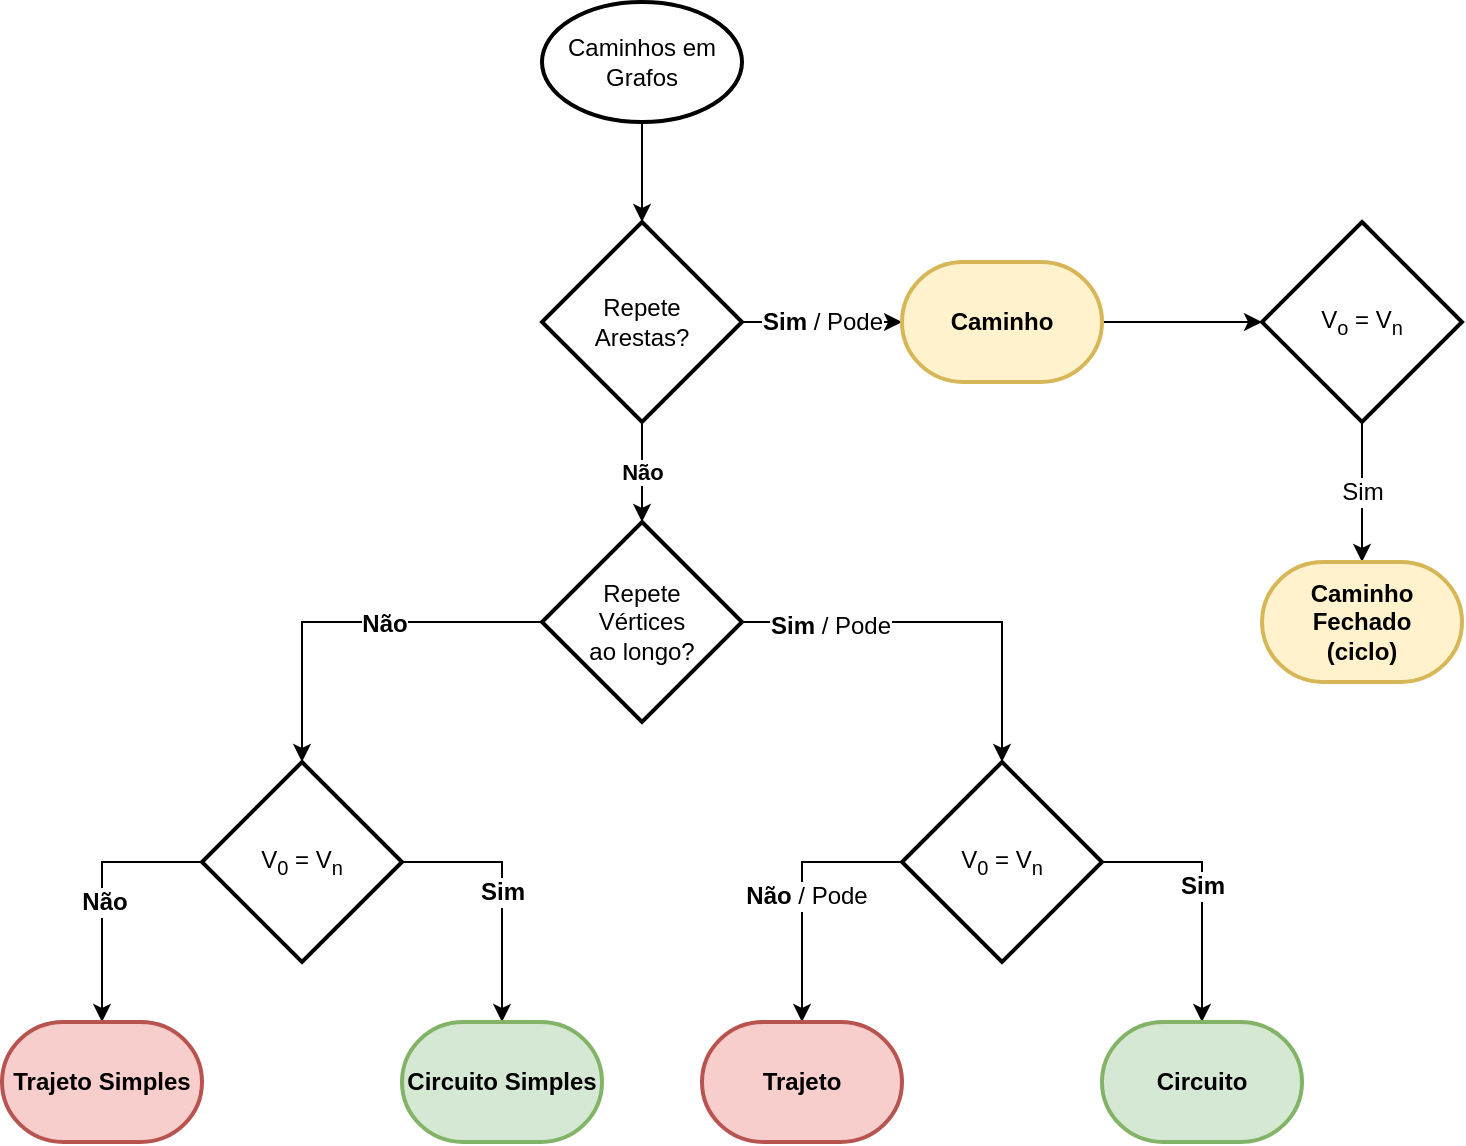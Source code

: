 <mxfile version="10.6.0" type="device"><diagram id="ej2CpLpoyZ1FabFoqOWG" name="Page-1"><mxGraphModel dx="988" dy="525" grid="1" gridSize="10" guides="1" tooltips="1" connect="1" arrows="1" fold="1" page="1" pageScale="1" pageWidth="827" pageHeight="1169" math="0" shadow="0"><root><mxCell id="0"/><mxCell id="1" parent="0"/><mxCell id="_xRPMfcgtJOPVFPF9fye-17" value="" style="edgeStyle=orthogonalEdgeStyle;rounded=0;orthogonalLoop=1;jettySize=auto;html=1;" edge="1" parent="1" source="_xRPMfcgtJOPVFPF9fye-2" target="_xRPMfcgtJOPVFPF9fye-3"><mxGeometry relative="1" as="geometry"/></mxCell><mxCell id="_xRPMfcgtJOPVFPF9fye-2" value="Caminhos em&lt;br&gt;Grafos" style="strokeWidth=2;html=1;shape=mxgraph.flowchart.start_1;whiteSpace=wrap;" vertex="1" parent="1"><mxGeometry x="310" y="80" width="100" height="60" as="geometry"/></mxCell><mxCell id="_xRPMfcgtJOPVFPF9fye-12" value="&lt;b style=&quot;font-size: 12px;&quot;&gt;Sim&lt;/b&gt; / Pode" style="edgeStyle=orthogonalEdgeStyle;rounded=0;orthogonalLoop=1;jettySize=auto;html=1;fontSize=12;" edge="1" parent="1" source="_xRPMfcgtJOPVFPF9fye-3" target="_xRPMfcgtJOPVFPF9fye-11"><mxGeometry relative="1" as="geometry"><Array as="points"><mxPoint x="440" y="240"/><mxPoint x="440" y="240"/></Array></mxGeometry></mxCell><mxCell id="_xRPMfcgtJOPVFPF9fye-40" value="&lt;b&gt;Não&lt;/b&gt;" style="edgeStyle=orthogonalEdgeStyle;rounded=0;orthogonalLoop=1;jettySize=auto;html=1;" edge="1" parent="1" source="_xRPMfcgtJOPVFPF9fye-3" target="_xRPMfcgtJOPVFPF9fye-15"><mxGeometry relative="1" as="geometry"/></mxCell><mxCell id="_xRPMfcgtJOPVFPF9fye-3" value="Repete&lt;br&gt;Arestas?" style="strokeWidth=2;html=1;shape=mxgraph.flowchart.decision;whiteSpace=wrap;" vertex="1" parent="1"><mxGeometry x="310" y="190" width="100" height="100" as="geometry"/></mxCell><mxCell id="_xRPMfcgtJOPVFPF9fye-14" value="Sim" style="edgeStyle=orthogonalEdgeStyle;rounded=0;orthogonalLoop=1;jettySize=auto;html=1;fontSize=12;" edge="1" parent="1" source="_xRPMfcgtJOPVFPF9fye-8" target="_xRPMfcgtJOPVFPF9fye-9"><mxGeometry relative="1" as="geometry"/></mxCell><mxCell id="_xRPMfcgtJOPVFPF9fye-8" value="V&lt;sub&gt;o&lt;/sub&gt; = V&lt;sub&gt;n&lt;/sub&gt;" style="strokeWidth=2;html=1;shape=mxgraph.flowchart.decision;whiteSpace=wrap;" vertex="1" parent="1"><mxGeometry x="670" y="190" width="100" height="100" as="geometry"/></mxCell><mxCell id="_xRPMfcgtJOPVFPF9fye-9" value="&lt;b&gt;Caminho&lt;br&gt;Fechado&lt;br&gt;(ciclo)&lt;/b&gt;" style="strokeWidth=2;html=1;shape=mxgraph.flowchart.terminator;whiteSpace=wrap;fillColor=#fff2cc;strokeColor=#d6b656;" vertex="1" parent="1"><mxGeometry x="670" y="360" width="100" height="60" as="geometry"/></mxCell><mxCell id="_xRPMfcgtJOPVFPF9fye-13" value="" style="edgeStyle=orthogonalEdgeStyle;rounded=0;orthogonalLoop=1;jettySize=auto;html=1;" edge="1" parent="1" source="_xRPMfcgtJOPVFPF9fye-11" target="_xRPMfcgtJOPVFPF9fye-8"><mxGeometry relative="1" as="geometry"/></mxCell><mxCell id="_xRPMfcgtJOPVFPF9fye-11" value="&lt;b&gt;Caminho&lt;/b&gt;" style="strokeWidth=2;html=1;shape=mxgraph.flowchart.terminator;whiteSpace=wrap;fillColor=#fff2cc;strokeColor=#d6b656;" vertex="1" parent="1"><mxGeometry x="490" y="210" width="100" height="60" as="geometry"/></mxCell><mxCell id="_xRPMfcgtJOPVFPF9fye-19" style="edgeStyle=orthogonalEdgeStyle;rounded=0;orthogonalLoop=1;jettySize=auto;html=1;entryX=0.5;entryY=0;entryDx=0;entryDy=0;entryPerimeter=0;" edge="1" parent="1" source="_xRPMfcgtJOPVFPF9fye-15" target="_xRPMfcgtJOPVFPF9fye-18"><mxGeometry relative="1" as="geometry"/></mxCell><mxCell id="_xRPMfcgtJOPVFPF9fye-20" value="&lt;b&gt;Sim&lt;/b&gt; / Pode" style="text;html=1;resizable=0;points=[];align=center;verticalAlign=middle;labelBackgroundColor=#ffffff;" vertex="1" connectable="0" parent="_xRPMfcgtJOPVFPF9fye-19"><mxGeometry x="-0.56" y="-2" relative="1" as="geometry"><mxPoint as="offset"/></mxGeometry></mxCell><mxCell id="_xRPMfcgtJOPVFPF9fye-33" style="edgeStyle=orthogonalEdgeStyle;rounded=0;orthogonalLoop=1;jettySize=auto;html=1;entryX=0.5;entryY=0;entryDx=0;entryDy=0;entryPerimeter=0;" edge="1" parent="1" source="_xRPMfcgtJOPVFPF9fye-15" target="_xRPMfcgtJOPVFPF9fye-24"><mxGeometry relative="1" as="geometry"/></mxCell><mxCell id="_xRPMfcgtJOPVFPF9fye-34" value="&lt;b&gt;Não&lt;/b&gt;" style="text;html=1;resizable=0;points=[];align=center;verticalAlign=middle;labelBackgroundColor=#ffffff;" vertex="1" connectable="0" parent="_xRPMfcgtJOPVFPF9fye-33"><mxGeometry x="-0.167" y="1" relative="1" as="geometry"><mxPoint as="offset"/></mxGeometry></mxCell><mxCell id="_xRPMfcgtJOPVFPF9fye-15" value="Repete&lt;br&gt;Vértices&lt;br&gt;ao longo?" style="strokeWidth=2;html=1;shape=mxgraph.flowchart.decision;whiteSpace=wrap;" vertex="1" parent="1"><mxGeometry x="310" y="340" width="100" height="100" as="geometry"/></mxCell><mxCell id="_xRPMfcgtJOPVFPF9fye-27" style="edgeStyle=orthogonalEdgeStyle;rounded=0;orthogonalLoop=1;jettySize=auto;html=1;entryX=0.5;entryY=0;entryDx=0;entryDy=0;entryPerimeter=0;exitX=1;exitY=0.5;exitDx=0;exitDy=0;exitPerimeter=0;" edge="1" parent="1" source="_xRPMfcgtJOPVFPF9fye-18" target="_xRPMfcgtJOPVFPF9fye-21"><mxGeometry relative="1" as="geometry"/></mxCell><mxCell id="_xRPMfcgtJOPVFPF9fye-29" value="Sim" style="text;html=1;resizable=0;points=[];align=center;verticalAlign=middle;labelBackgroundColor=#ffffff;fontStyle=1" vertex="1" connectable="0" parent="_xRPMfcgtJOPVFPF9fye-27"><mxGeometry x="-0.231" y="-12" relative="1" as="geometry"><mxPoint x="12" y="12" as="offset"/></mxGeometry></mxCell><mxCell id="_xRPMfcgtJOPVFPF9fye-28" style="edgeStyle=orthogonalEdgeStyle;rounded=0;orthogonalLoop=1;jettySize=auto;html=1;entryX=0.5;entryY=0;entryDx=0;entryDy=0;entryPerimeter=0;exitX=0;exitY=0.5;exitDx=0;exitDy=0;exitPerimeter=0;" edge="1" parent="1" source="_xRPMfcgtJOPVFPF9fye-18" target="_xRPMfcgtJOPVFPF9fye-25"><mxGeometry relative="1" as="geometry"/></mxCell><mxCell id="_xRPMfcgtJOPVFPF9fye-30" value="&lt;b&gt;Não&lt;/b&gt; / Pode" style="text;html=1;resizable=0;points=[];align=center;verticalAlign=middle;labelBackgroundColor=#ffffff;" vertex="1" connectable="0" parent="_xRPMfcgtJOPVFPF9fye-28"><mxGeometry x="-0.262" y="17" relative="1" as="geometry"><mxPoint as="offset"/></mxGeometry></mxCell><mxCell id="_xRPMfcgtJOPVFPF9fye-18" value="V&lt;sub&gt;0&lt;/sub&gt; = V&lt;sub&gt;n&lt;/sub&gt;" style="strokeWidth=2;html=1;shape=mxgraph.flowchart.decision;whiteSpace=wrap;" vertex="1" parent="1"><mxGeometry x="490" y="460" width="100" height="100" as="geometry"/></mxCell><mxCell id="_xRPMfcgtJOPVFPF9fye-21" value="&lt;b&gt;Circuito&lt;/b&gt;" style="strokeWidth=2;html=1;shape=mxgraph.flowchart.terminator;whiteSpace=wrap;fillColor=#d5e8d4;strokeColor=#82b366;" vertex="1" parent="1"><mxGeometry x="590" y="590" width="100" height="60" as="geometry"/></mxCell><mxCell id="_xRPMfcgtJOPVFPF9fye-36" value="Sim" style="edgeStyle=orthogonalEdgeStyle;rounded=0;orthogonalLoop=1;jettySize=auto;html=1;entryX=0.5;entryY=0;entryDx=0;entryDy=0;entryPerimeter=0;exitX=1;exitY=0.5;exitDx=0;exitDy=0;exitPerimeter=0;fontStyle=1;fontSize=12;" edge="1" parent="1" source="_xRPMfcgtJOPVFPF9fye-24" target="_xRPMfcgtJOPVFPF9fye-35"><mxGeometry relative="1" as="geometry"/></mxCell><mxCell id="_xRPMfcgtJOPVFPF9fye-38" style="edgeStyle=orthogonalEdgeStyle;rounded=0;orthogonalLoop=1;jettySize=auto;html=1;entryX=0.5;entryY=0;entryDx=0;entryDy=0;entryPerimeter=0;exitX=0;exitY=0.5;exitDx=0;exitDy=0;exitPerimeter=0;" edge="1" parent="1" source="_xRPMfcgtJOPVFPF9fye-24" target="_xRPMfcgtJOPVFPF9fye-37"><mxGeometry relative="1" as="geometry"/></mxCell><mxCell id="_xRPMfcgtJOPVFPF9fye-39" value="&lt;b&gt;Não&lt;/b&gt;" style="text;html=1;resizable=0;points=[];align=center;verticalAlign=middle;labelBackgroundColor=#ffffff;" vertex="1" connectable="0" parent="_xRPMfcgtJOPVFPF9fye-38"><mxGeometry x="0.218" y="2" relative="1" as="geometry"><mxPoint x="-1.5" y="-9.5" as="offset"/></mxGeometry></mxCell><mxCell id="_xRPMfcgtJOPVFPF9fye-24" value="V&lt;sub&gt;0&lt;/sub&gt; = V&lt;sub&gt;n&lt;/sub&gt;" style="strokeWidth=2;html=1;shape=mxgraph.flowchart.decision;whiteSpace=wrap;" vertex="1" parent="1"><mxGeometry x="140" y="460" width="100" height="100" as="geometry"/></mxCell><mxCell id="_xRPMfcgtJOPVFPF9fye-25" value="&lt;b&gt;Trajeto&lt;/b&gt;" style="strokeWidth=2;html=1;shape=mxgraph.flowchart.terminator;whiteSpace=wrap;fillColor=#f8cecc;strokeColor=#b85450;" vertex="1" parent="1"><mxGeometry x="390" y="590" width="100" height="60" as="geometry"/></mxCell><mxCell id="_xRPMfcgtJOPVFPF9fye-35" value="&lt;b&gt;Circuito Simples&lt;/b&gt;" style="strokeWidth=2;html=1;shape=mxgraph.flowchart.terminator;whiteSpace=wrap;fillColor=#d5e8d4;strokeColor=#82b366;" vertex="1" parent="1"><mxGeometry x="240" y="590" width="100" height="60" as="geometry"/></mxCell><mxCell id="_xRPMfcgtJOPVFPF9fye-37" value="Trajeto Simples" style="strokeWidth=2;html=1;shape=mxgraph.flowchart.terminator;whiteSpace=wrap;fontStyle=1;fillColor=#f8cecc;strokeColor=#b85450;" vertex="1" parent="1"><mxGeometry x="40" y="590" width="100" height="60" as="geometry"/></mxCell></root></mxGraphModel></diagram></mxfile>